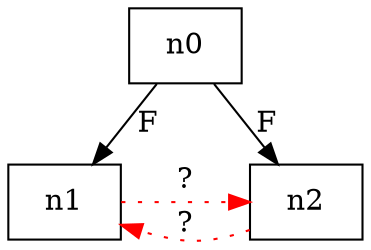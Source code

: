 digraph reducible {
graph [ranksep="0.325", nodesep="0.425"];
node[shape=rectangle];

 n0 -> n1 [label=F];
 n0 -> n2 [label=F];
 n1 -> n2 [label="?", style=dotted, color=red];
 n2 -> n1 [label="?", style=dotted, pendwithd=5, color=red];
 {rank = same; n1; n2;}
}
